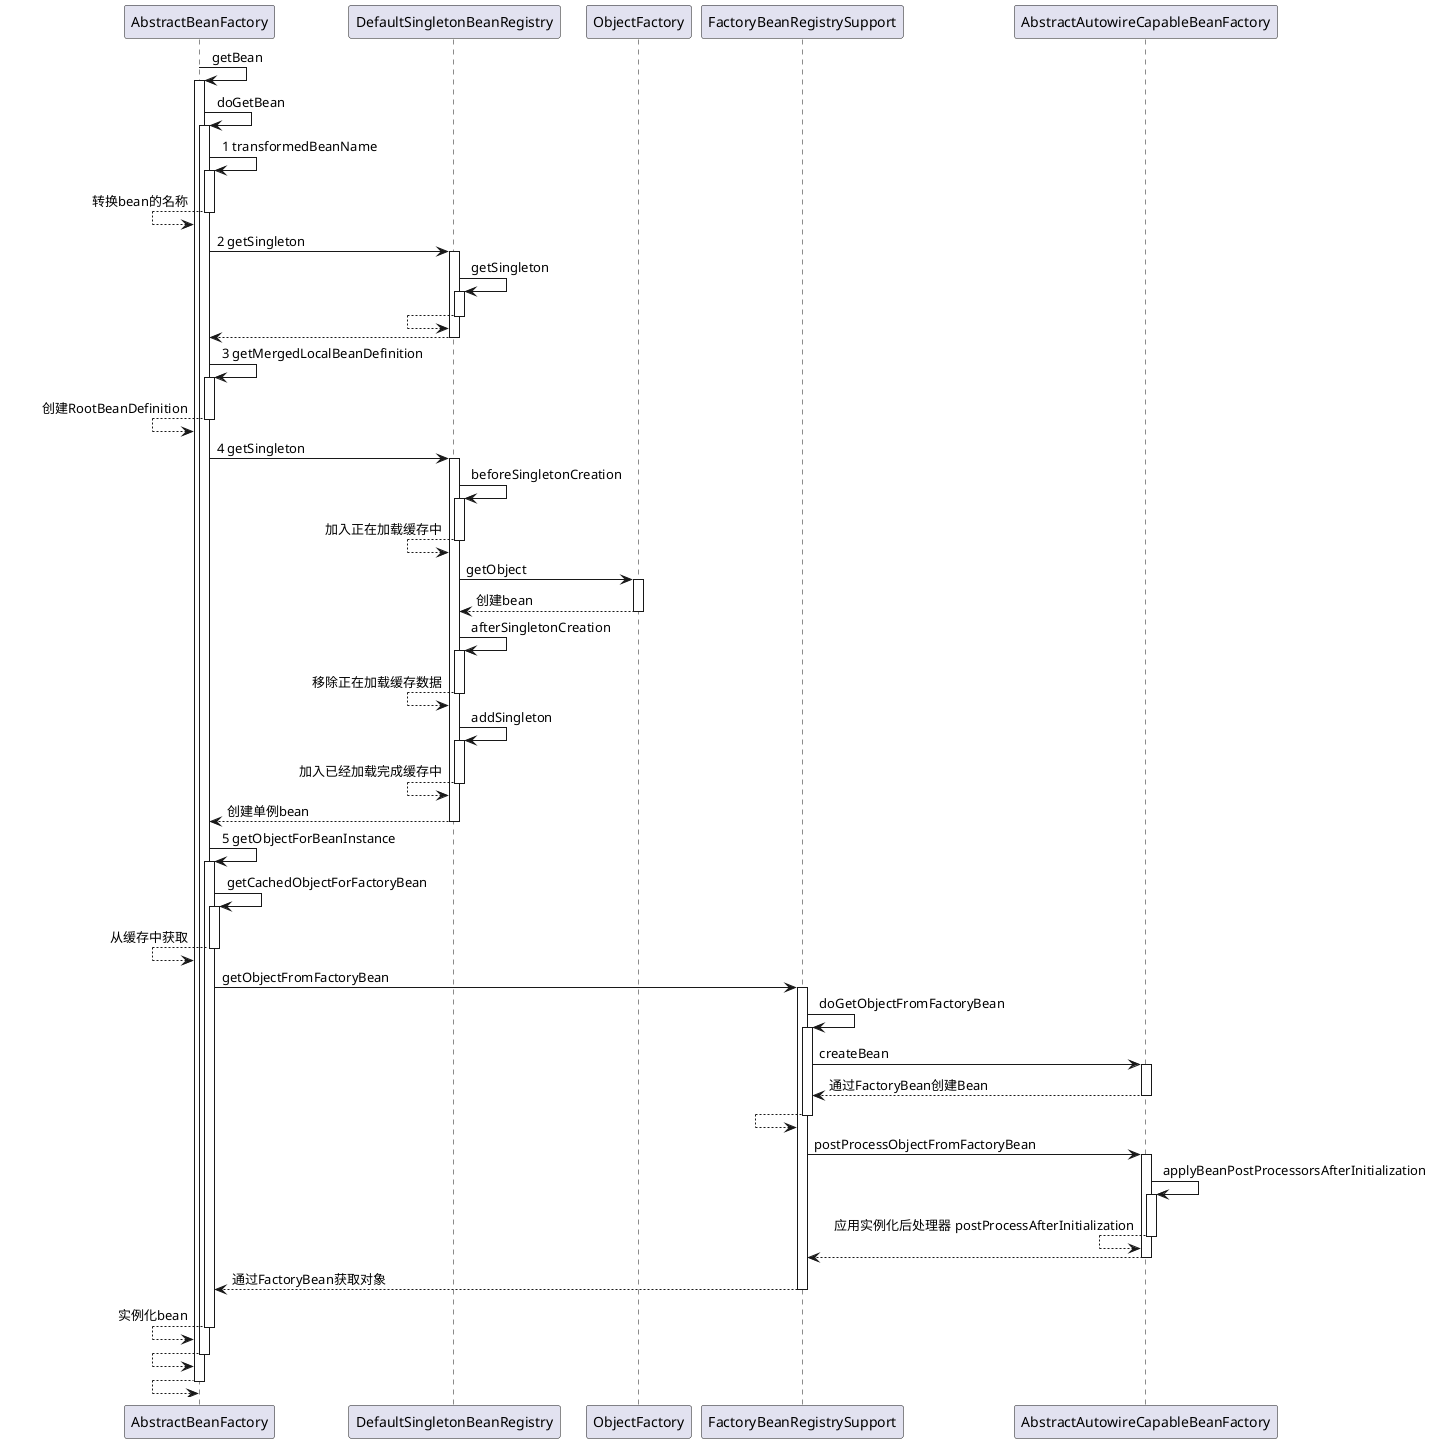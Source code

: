 @startuml

AbstractBeanFactory -> AbstractBeanFactory: getBean
activate AbstractBeanFactory
    AbstractBeanFactory -> AbstractBeanFactory: doGetBean
    activate AbstractBeanFactory
        AbstractBeanFactory -> AbstractBeanFactory:1 transformedBeanName
        activate AbstractBeanFactory
        AbstractBeanFactory <-- AbstractBeanFactory: 转换bean的名称
        deactivate AbstractBeanFactory

        AbstractBeanFactory -> DefaultSingletonBeanRegistry:2 getSingleton
        activate DefaultSingletonBeanRegistry
             DefaultSingletonBeanRegistry->DefaultSingletonBeanRegistry: getSingleton
             activate DefaultSingletonBeanRegistry
             DefaultSingletonBeanRegistry <--DefaultSingletonBeanRegistry:
             deactivate DefaultSingletonBeanRegistry
        AbstractBeanFactory <-- DefaultSingletonBeanRegistry:
        deactivate DefaultSingletonBeanRegistry

        AbstractBeanFactory ->AbstractBeanFactory: 3 getMergedLocalBeanDefinition
        activate AbstractBeanFactory
        AbstractBeanFactory <-- AbstractBeanFactory: 创建RootBeanDefinition
        deactivate AbstractBeanFactory

        AbstractBeanFactory -> DefaultSingletonBeanRegistry:4 getSingleton
        activate DefaultSingletonBeanRegistry
            DefaultSingletonBeanRegistry->DefaultSingletonBeanRegistry: beforeSingletonCreation
            activate DefaultSingletonBeanRegistry
            DefaultSingletonBeanRegistry<--DefaultSingletonBeanRegistry:  加入正在加载缓存中
            deactivate DefaultSingletonBeanRegistry
            DefaultSingletonBeanRegistry ->ObjectFactory: getObject
            activate ObjectFactory
            DefaultSingletonBeanRegistry <--ObjectFactory: 创建bean
            deactivate ObjectFactory
            DefaultSingletonBeanRegistry->DefaultSingletonBeanRegistry: afterSingletonCreation
            activate DefaultSingletonBeanRegistry
            DefaultSingletonBeanRegistry<--DefaultSingletonBeanRegistry:  移除正在加载缓存数据
            deactivate DefaultSingletonBeanRegistry
            DefaultSingletonBeanRegistry->DefaultSingletonBeanRegistry: addSingleton
            activate DefaultSingletonBeanRegistry
            DefaultSingletonBeanRegistry<--DefaultSingletonBeanRegistry:  加入已经加载完成缓存中
            deactivate DefaultSingletonBeanRegistry
        AbstractBeanFactory <-- DefaultSingletonBeanRegistry: 创建单例bean
        deactivate DefaultSingletonBeanRegistry

        AbstractBeanFactory ->AbstractBeanFactory:5 getObjectForBeanInstance
        activate AbstractBeanFactory
            AbstractBeanFactory ->AbstractBeanFactory:getCachedObjectForFactoryBean
            activate AbstractBeanFactory
            AbstractBeanFactory<--AbstractBeanFactory: 从缓存中获取
            deactivate AbstractBeanFactory
            AbstractBeanFactory->FactoryBeanRegistrySupport:getObjectFromFactoryBean
            activate FactoryBeanRegistrySupport
                FactoryBeanRegistrySupport->FactoryBeanRegistrySupport:doGetObjectFromFactoryBean
                activate FactoryBeanRegistrySupport
                    FactoryBeanRegistrySupport->AbstractAutowireCapableBeanFactory: createBean
                    activate AbstractAutowireCapableBeanFactory
                    FactoryBeanRegistrySupport<--AbstractAutowireCapableBeanFactory: 通过FactoryBean创建Bean
                    deactivate AbstractAutowireCapableBeanFactory
                FactoryBeanRegistrySupport<--FactoryBeanRegistrySupport:
                deactivate FactoryBeanRegistrySupport
                FactoryBeanRegistrySupport->AbstractAutowireCapableBeanFactory:postProcessObjectFromFactoryBean
                activate AbstractAutowireCapableBeanFactory
                    AbstractAutowireCapableBeanFactory->AbstractAutowireCapableBeanFactory: applyBeanPostProcessorsAfterInitialization
                    activate AbstractAutowireCapableBeanFactory
                    AbstractAutowireCapableBeanFactory<--AbstractAutowireCapableBeanFactory:应用实例化后处理器 postProcessAfterInitialization
                    deactivate AbstractAutowireCapableBeanFactory
                FactoryBeanRegistrySupport<--AbstractAutowireCapableBeanFactory:
                deactivate AbstractAutowireCapableBeanFactory
            AbstractBeanFactory<--FactoryBeanRegistrySupport:通过FactoryBean获取对象
            deactivate FactoryBeanRegistrySupport
        AbstractBeanFactory<--AbstractBeanFactory: 实例化bean
        deactivate AbstractBeanFactory
    AbstractBeanFactory <-- AbstractBeanFactory:
    deactivate AbstractBeanFactory
AbstractBeanFactory <-- AbstractBeanFactory:
deactivate AbstractBeanFactory

@enduml